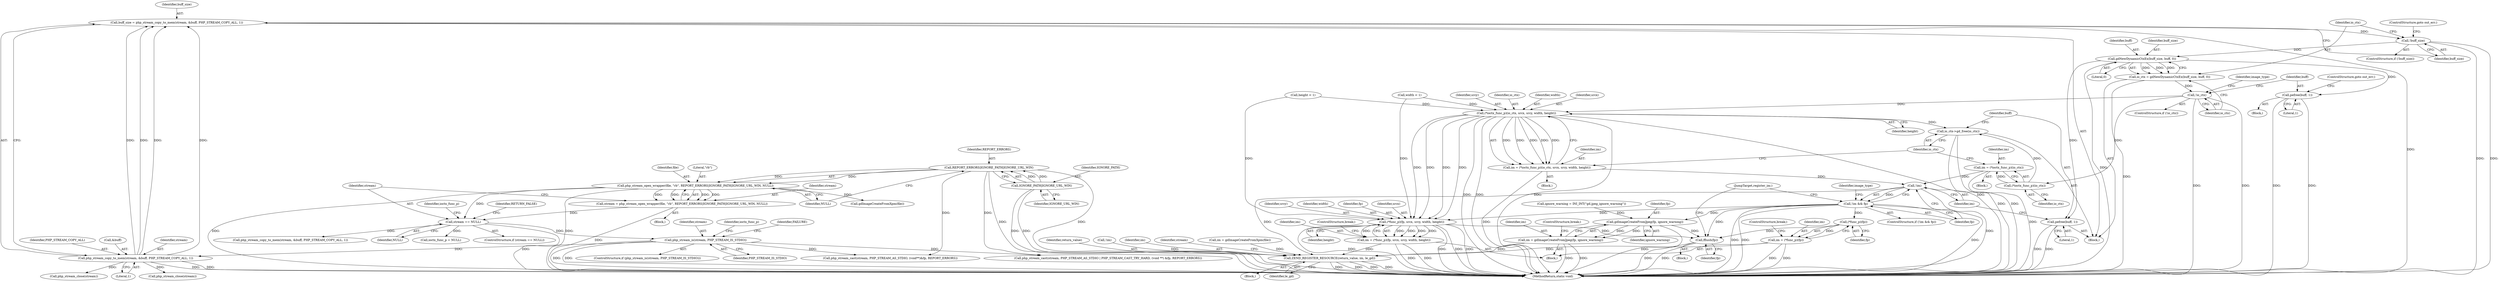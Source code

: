 digraph "0_php_4435b9142ff9813845d5c97ab29a5d637bedb257_3@API" {
"1000226" [label="(Call,buff_size = php_stream_copy_to_mem(stream, &buff, PHP_STREAM_COPY_ALL, 1))"];
"1000228" [label="(Call,php_stream_copy_to_mem(stream, &buff, PHP_STREAM_COPY_ALL, 1))"];
"1000202" [label="(Call,php_stream_is(stream, PHP_STREAM_IS_STDIO))"];
"1000162" [label="(Call,stream == NULL)"];
"1000150" [label="(Call,stream = php_stream_open_wrapper(file, \"rb\", REPORT_ERRORS|IGNORE_PATH|IGNORE_URL_WIN, NULL))"];
"1000152" [label="(Call,php_stream_open_wrapper(file, \"rb\", REPORT_ERRORS|IGNORE_PATH|IGNORE_URL_WIN, NULL))"];
"1000155" [label="(Call,REPORT_ERRORS|IGNORE_PATH|IGNORE_URL_WIN)"];
"1000157" [label="(Call,IGNORE_PATH|IGNORE_URL_WIN)"];
"1000235" [label="(Call,!buff_size)"];
"1000241" [label="(Call,gdNewDynamicCtxEx(buff_size, buff, 0))"];
"1000239" [label="(Call,io_ctx = gdNewDynamicCtxEx(buff_size, buff, 0))"];
"1000246" [label="(Call,!io_ctx)"];
"1000260" [label="(Call,(*ioctx_func_p)(io_ctx, srcx, srcy, width, height))"];
"1000258" [label="(Call,im = (*ioctx_func_p)(io_ctx, srcx, srcy, width, height))"];
"1000296" [label="(Call,!im)"];
"1000295" [label="(Call,!im && fp)"];
"1000306" [label="(Call,(*func_p)(fp, srcx, srcy, width, height))"];
"1000304" [label="(Call,im = (*func_p)(fp, srcx, srcy, width, height))"];
"1000342" [label="(Call,ZEND_REGISTER_RESOURCE(return_value, im, le_gd))"];
"1000336" [label="(Call,fflush(fp))"];
"1000326" [label="(Call,gdImageCreateFromJpeg(fp, ignore_warning))"];
"1000324" [label="(Call,im = gdImageCreateFromJpeg(fp, ignore_warning))"];
"1000333" [label="(Call,(*func_p)(fp))"];
"1000331" [label="(Call,im = (*func_p)(fp))"];
"1000272" [label="(Call,io_ctx->gd_free(io_ctx))"];
"1000270" [label="(Call,(*ioctx_func_p)(io_ctx))"];
"1000268" [label="(Call,im = (*ioctx_func_p)(io_ctx))"];
"1000249" [label="(Call,pefree(buff, 1))"];
"1000274" [label="(Call,pefree(buff, 1))"];
"1000166" [label="(Identifier,RETURN_FALSE)"];
"1000272" [label="(Call,io_ctx->gd_free(io_ctx))"];
"1000203" [label="(Identifier,stream)"];
"1000221" [label="(Identifier,ioctx_func_p)"];
"1000162" [label="(Call,stream == NULL)"];
"1000248" [label="(Block,)"];
"1000242" [label="(Identifier,buff_size)"];
"1000343" [label="(Identifier,return_value)"];
"1000168" [label="(Identifier,ioctx_func_p)"];
"1000246" [label="(Call,!io_ctx)"];
"1000112" [label="(Block,)"];
"1000263" [label="(Identifier,srcy)"];
"1000304" [label="(Call,im = (*func_p)(fp, srcx, srcy, width, height))"];
"1000262" [label="(Identifier,srcx)"];
"1000331" [label="(Call,im = (*func_p)(fp))"];
"1000311" [label="(Identifier,height)"];
"1000238" [label="(ControlStructure,goto out_err;)"];
"1000326" [label="(Call,gdImageCreateFromJpeg(fp, ignore_warning))"];
"1000209" [label="(Call,php_stream_cast(stream, PHP_STREAM_AS_STDIO, (void**)&fp, REPORT_ERRORS))"];
"1000296" [label="(Call,!im)"];
"1000252" [label="(ControlStructure,goto out_err;)"];
"1000167" [label="(Call,ioctx_func_p = NULL)"];
"1000164" [label="(Identifier,NULL)"];
"1000141" [label="(Call,height < 1)"];
"1000353" [label="(MethodReturn,static void)"];
"1000307" [label="(Identifier,fp)"];
"1000260" [label="(Call,(*ioctx_func_p)(io_ctx, srcx, srcy, width, height))"];
"1000234" [label="(ControlStructure,if (!buff_size))"];
"1000308" [label="(Identifier,srcx)"];
"1000226" [label="(Call,buff_size = php_stream_copy_to_mem(stream, &buff, PHP_STREAM_COPY_ALL, 1))"];
"1000320" [label="(Call,ignore_warning = INI_INT(\"gd.jpeg_ignore_warning\"))"];
"1000268" [label="(Call,im = (*ioctx_func_p)(io_ctx))"];
"1000346" [label="(Call,php_stream_close(stream))"];
"1000294" [label="(ControlStructure,if (!im && fp))"];
"1000251" [label="(Literal,1)"];
"1000161" [label="(ControlStructure,if (stream == NULL))"];
"1000208" [label="(Identifier,FAILURE)"];
"1000259" [label="(Identifier,im)"];
"1000244" [label="(Literal,0)"];
"1000249" [label="(Call,pefree(buff, 1))"];
"1000261" [label="(Identifier,io_ctx)"];
"1000155" [label="(Call,REPORT_ERRORS|IGNORE_PATH|IGNORE_URL_WIN)"];
"1000240" [label="(Identifier,io_ctx)"];
"1000158" [label="(Identifier,IGNORE_PATH)"];
"1000241" [label="(Call,gdNewDynamicCtxEx(buff_size, buff, 0))"];
"1000332" [label="(Identifier,im)"];
"1000282" [label="(Call,php_stream_cast(stream, PHP_STREAM_AS_STDIO | PHP_STREAM_CAST_TRY_HARD, (void **) &fp, REPORT_ERRORS))"];
"1000264" [label="(Identifier,width)"];
"1000257" [label="(Block,)"];
"1000336" [label="(Call,fflush(fp))"];
"1000245" [label="(ControlStructure,if (!io_ctx))"];
"1000295" [label="(Call,!im && fp)"];
"1000157" [label="(Call,IGNORE_PATH|IGNORE_URL_WIN)"];
"1000302" [label="(Block,)"];
"1000297" [label="(Identifier,im)"];
"1000156" [label="(Identifier,REPORT_ERRORS)"];
"1000327" [label="(Identifier,fp)"];
"1000154" [label="(Literal,\"rb\")"];
"1000239" [label="(Call,io_ctx = gdNewDynamicCtxEx(buff_size, buff, 0))"];
"1000299" [label="(Block,)"];
"1000335" [label="(ControlStructure,break;)"];
"1000309" [label="(Identifier,srcy)"];
"1000329" [label="(ControlStructure,break;)"];
"1000305" [label="(Identifier,im)"];
"1000258" [label="(Call,im = (*ioctx_func_p)(io_ctx, srcx, srcy, width, height))"];
"1000324" [label="(Call,im = gdImageCreateFromJpeg(fp, ignore_warning))"];
"1000301" [label="(Identifier,image_type)"];
"1000153" [label="(Identifier,file)"];
"1000150" [label="(Call,stream = php_stream_open_wrapper(file, \"rb\", REPORT_ERRORS|IGNORE_PATH|IGNORE_URL_WIN, NULL))"];
"1000151" [label="(Identifier,stream)"];
"1000276" [label="(Literal,1)"];
"1000228" [label="(Call,php_stream_copy_to_mem(stream, &buff, PHP_STREAM_COPY_ALL, 1))"];
"1000179" [label="(Call,php_stream_copy_to_mem(stream, &buff, PHP_STREAM_COPY_ALL, 1))"];
"1000325" [label="(Identifier,im)"];
"1000270" [label="(Call,(*ioctx_func_p)(io_ctx))"];
"1000271" [label="(Identifier,io_ctx)"];
"1000227" [label="(Identifier,buff_size)"];
"1000342" [label="(Call,ZEND_REGISTER_RESOURCE(return_value, im, le_gd))"];
"1000201" [label="(ControlStructure,if (php_stream_is(stream, PHP_STREAM_IS_STDIO)))"];
"1000160" [label="(Identifier,NULL)"];
"1000196" [label="(Call,!im)"];
"1000243" [label="(Identifier,buff)"];
"1000341" [label="(Block,)"];
"1000273" [label="(Identifier,io_ctx)"];
"1000338" [label="(JumpTarget,register_im:)"];
"1000204" [label="(Identifier,PHP_STREAM_IS_STDIO)"];
"1000275" [label="(Identifier,buff)"];
"1000236" [label="(Identifier,buff_size)"];
"1000344" [label="(Identifier,im)"];
"1000316" [label="(Call,gdImageCreateFromXpm(file))"];
"1000312" [label="(ControlStructure,break;)"];
"1000222" [label="(Block,)"];
"1000235" [label="(Call,!buff_size)"];
"1000306" [label="(Call,(*func_p)(fp, srcx, srcy, width, height))"];
"1000347" [label="(Identifier,stream)"];
"1000202" [label="(Call,php_stream_is(stream, PHP_STREAM_IS_STDIO))"];
"1000233" [label="(Literal,1)"];
"1000163" [label="(Identifier,stream)"];
"1000230" [label="(Call,&buff)"];
"1000229" [label="(Identifier,stream)"];
"1000232" [label="(Identifier,PHP_STREAM_COPY_ALL)"];
"1000267" [label="(Block,)"];
"1000310" [label="(Identifier,width)"];
"1000334" [label="(Identifier,fp)"];
"1000255" [label="(Identifier,image_type)"];
"1000159" [label="(Identifier,IGNORE_URL_WIN)"];
"1000333" [label="(Call,(*func_p)(fp))"];
"1000314" [label="(Call,im = gdImageCreateFromXpm(file))"];
"1000350" [label="(Call,php_stream_close(stream))"];
"1000269" [label="(Identifier,im)"];
"1000274" [label="(Call,pefree(buff, 1))"];
"1000250" [label="(Identifier,buff)"];
"1000298" [label="(Identifier,fp)"];
"1000247" [label="(Identifier,io_ctx)"];
"1000152" [label="(Call,php_stream_open_wrapper(file, \"rb\", REPORT_ERRORS|IGNORE_PATH|IGNORE_URL_WIN, NULL))"];
"1000328" [label="(Identifier,ignore_warning)"];
"1000265" [label="(Identifier,height)"];
"1000138" [label="(Call,width < 1)"];
"1000337" [label="(Identifier,fp)"];
"1000345" [label="(Identifier,le_gd)"];
"1000226" -> "1000222"  [label="AST: "];
"1000226" -> "1000228"  [label="CFG: "];
"1000227" -> "1000226"  [label="AST: "];
"1000228" -> "1000226"  [label="AST: "];
"1000236" -> "1000226"  [label="CFG: "];
"1000226" -> "1000353"  [label="DDG: "];
"1000228" -> "1000226"  [label="DDG: "];
"1000228" -> "1000226"  [label="DDG: "];
"1000228" -> "1000226"  [label="DDG: "];
"1000228" -> "1000226"  [label="DDG: "];
"1000226" -> "1000235"  [label="DDG: "];
"1000228" -> "1000233"  [label="CFG: "];
"1000229" -> "1000228"  [label="AST: "];
"1000230" -> "1000228"  [label="AST: "];
"1000232" -> "1000228"  [label="AST: "];
"1000233" -> "1000228"  [label="AST: "];
"1000228" -> "1000353"  [label="DDG: "];
"1000228" -> "1000353"  [label="DDG: "];
"1000202" -> "1000228"  [label="DDG: "];
"1000228" -> "1000346"  [label="DDG: "];
"1000228" -> "1000350"  [label="DDG: "];
"1000202" -> "1000201"  [label="AST: "];
"1000202" -> "1000204"  [label="CFG: "];
"1000203" -> "1000202"  [label="AST: "];
"1000204" -> "1000202"  [label="AST: "];
"1000208" -> "1000202"  [label="CFG: "];
"1000221" -> "1000202"  [label="CFG: "];
"1000202" -> "1000353"  [label="DDG: "];
"1000202" -> "1000353"  [label="DDG: "];
"1000162" -> "1000202"  [label="DDG: "];
"1000202" -> "1000209"  [label="DDG: "];
"1000202" -> "1000282"  [label="DDG: "];
"1000162" -> "1000161"  [label="AST: "];
"1000162" -> "1000164"  [label="CFG: "];
"1000163" -> "1000162"  [label="AST: "];
"1000164" -> "1000162"  [label="AST: "];
"1000166" -> "1000162"  [label="CFG: "];
"1000168" -> "1000162"  [label="CFG: "];
"1000162" -> "1000353"  [label="DDG: "];
"1000150" -> "1000162"  [label="DDG: "];
"1000152" -> "1000162"  [label="DDG: "];
"1000162" -> "1000167"  [label="DDG: "];
"1000162" -> "1000179"  [label="DDG: "];
"1000150" -> "1000112"  [label="AST: "];
"1000150" -> "1000152"  [label="CFG: "];
"1000151" -> "1000150"  [label="AST: "];
"1000152" -> "1000150"  [label="AST: "];
"1000163" -> "1000150"  [label="CFG: "];
"1000150" -> "1000353"  [label="DDG: "];
"1000152" -> "1000150"  [label="DDG: "];
"1000152" -> "1000150"  [label="DDG: "];
"1000152" -> "1000150"  [label="DDG: "];
"1000152" -> "1000150"  [label="DDG: "];
"1000152" -> "1000160"  [label="CFG: "];
"1000153" -> "1000152"  [label="AST: "];
"1000154" -> "1000152"  [label="AST: "];
"1000155" -> "1000152"  [label="AST: "];
"1000160" -> "1000152"  [label="AST: "];
"1000152" -> "1000353"  [label="DDG: "];
"1000152" -> "1000353"  [label="DDG: "];
"1000155" -> "1000152"  [label="DDG: "];
"1000155" -> "1000152"  [label="DDG: "];
"1000152" -> "1000316"  [label="DDG: "];
"1000155" -> "1000157"  [label="CFG: "];
"1000156" -> "1000155"  [label="AST: "];
"1000157" -> "1000155"  [label="AST: "];
"1000160" -> "1000155"  [label="CFG: "];
"1000155" -> "1000353"  [label="DDG: "];
"1000155" -> "1000353"  [label="DDG: "];
"1000157" -> "1000155"  [label="DDG: "];
"1000157" -> "1000155"  [label="DDG: "];
"1000155" -> "1000209"  [label="DDG: "];
"1000155" -> "1000282"  [label="DDG: "];
"1000157" -> "1000159"  [label="CFG: "];
"1000158" -> "1000157"  [label="AST: "];
"1000159" -> "1000157"  [label="AST: "];
"1000157" -> "1000353"  [label="DDG: "];
"1000157" -> "1000353"  [label="DDG: "];
"1000235" -> "1000234"  [label="AST: "];
"1000235" -> "1000236"  [label="CFG: "];
"1000236" -> "1000235"  [label="AST: "];
"1000238" -> "1000235"  [label="CFG: "];
"1000240" -> "1000235"  [label="CFG: "];
"1000235" -> "1000353"  [label="DDG: "];
"1000235" -> "1000353"  [label="DDG: "];
"1000235" -> "1000241"  [label="DDG: "];
"1000241" -> "1000239"  [label="AST: "];
"1000241" -> "1000244"  [label="CFG: "];
"1000242" -> "1000241"  [label="AST: "];
"1000243" -> "1000241"  [label="AST: "];
"1000244" -> "1000241"  [label="AST: "];
"1000239" -> "1000241"  [label="CFG: "];
"1000241" -> "1000353"  [label="DDG: "];
"1000241" -> "1000239"  [label="DDG: "];
"1000241" -> "1000239"  [label="DDG: "];
"1000241" -> "1000239"  [label="DDG: "];
"1000241" -> "1000249"  [label="DDG: "];
"1000241" -> "1000274"  [label="DDG: "];
"1000239" -> "1000222"  [label="AST: "];
"1000240" -> "1000239"  [label="AST: "];
"1000247" -> "1000239"  [label="CFG: "];
"1000239" -> "1000353"  [label="DDG: "];
"1000239" -> "1000246"  [label="DDG: "];
"1000246" -> "1000245"  [label="AST: "];
"1000246" -> "1000247"  [label="CFG: "];
"1000247" -> "1000246"  [label="AST: "];
"1000250" -> "1000246"  [label="CFG: "];
"1000255" -> "1000246"  [label="CFG: "];
"1000246" -> "1000353"  [label="DDG: "];
"1000246" -> "1000353"  [label="DDG: "];
"1000246" -> "1000260"  [label="DDG: "];
"1000246" -> "1000270"  [label="DDG: "];
"1000260" -> "1000258"  [label="AST: "];
"1000260" -> "1000265"  [label="CFG: "];
"1000261" -> "1000260"  [label="AST: "];
"1000262" -> "1000260"  [label="AST: "];
"1000263" -> "1000260"  [label="AST: "];
"1000264" -> "1000260"  [label="AST: "];
"1000265" -> "1000260"  [label="AST: "];
"1000258" -> "1000260"  [label="CFG: "];
"1000260" -> "1000353"  [label="DDG: "];
"1000260" -> "1000353"  [label="DDG: "];
"1000260" -> "1000353"  [label="DDG: "];
"1000260" -> "1000353"  [label="DDG: "];
"1000260" -> "1000258"  [label="DDG: "];
"1000260" -> "1000258"  [label="DDG: "];
"1000260" -> "1000258"  [label="DDG: "];
"1000260" -> "1000258"  [label="DDG: "];
"1000260" -> "1000258"  [label="DDG: "];
"1000138" -> "1000260"  [label="DDG: "];
"1000141" -> "1000260"  [label="DDG: "];
"1000260" -> "1000272"  [label="DDG: "];
"1000260" -> "1000306"  [label="DDG: "];
"1000260" -> "1000306"  [label="DDG: "];
"1000260" -> "1000306"  [label="DDG: "];
"1000260" -> "1000306"  [label="DDG: "];
"1000258" -> "1000257"  [label="AST: "];
"1000259" -> "1000258"  [label="AST: "];
"1000273" -> "1000258"  [label="CFG: "];
"1000258" -> "1000353"  [label="DDG: "];
"1000258" -> "1000296"  [label="DDG: "];
"1000296" -> "1000295"  [label="AST: "];
"1000296" -> "1000297"  [label="CFG: "];
"1000297" -> "1000296"  [label="AST: "];
"1000298" -> "1000296"  [label="CFG: "];
"1000295" -> "1000296"  [label="CFG: "];
"1000296" -> "1000353"  [label="DDG: "];
"1000296" -> "1000295"  [label="DDG: "];
"1000268" -> "1000296"  [label="DDG: "];
"1000296" -> "1000342"  [label="DDG: "];
"1000295" -> "1000294"  [label="AST: "];
"1000295" -> "1000298"  [label="CFG: "];
"1000298" -> "1000295"  [label="AST: "];
"1000301" -> "1000295"  [label="CFG: "];
"1000338" -> "1000295"  [label="CFG: "];
"1000295" -> "1000353"  [label="DDG: "];
"1000295" -> "1000353"  [label="DDG: "];
"1000295" -> "1000353"  [label="DDG: "];
"1000295" -> "1000306"  [label="DDG: "];
"1000295" -> "1000326"  [label="DDG: "];
"1000295" -> "1000333"  [label="DDG: "];
"1000295" -> "1000336"  [label="DDG: "];
"1000306" -> "1000304"  [label="AST: "];
"1000306" -> "1000311"  [label="CFG: "];
"1000307" -> "1000306"  [label="AST: "];
"1000308" -> "1000306"  [label="AST: "];
"1000309" -> "1000306"  [label="AST: "];
"1000310" -> "1000306"  [label="AST: "];
"1000311" -> "1000306"  [label="AST: "];
"1000304" -> "1000306"  [label="CFG: "];
"1000306" -> "1000353"  [label="DDG: "];
"1000306" -> "1000353"  [label="DDG: "];
"1000306" -> "1000353"  [label="DDG: "];
"1000306" -> "1000353"  [label="DDG: "];
"1000306" -> "1000304"  [label="DDG: "];
"1000306" -> "1000304"  [label="DDG: "];
"1000306" -> "1000304"  [label="DDG: "];
"1000306" -> "1000304"  [label="DDG: "];
"1000306" -> "1000304"  [label="DDG: "];
"1000138" -> "1000306"  [label="DDG: "];
"1000141" -> "1000306"  [label="DDG: "];
"1000306" -> "1000336"  [label="DDG: "];
"1000304" -> "1000302"  [label="AST: "];
"1000305" -> "1000304"  [label="AST: "];
"1000312" -> "1000304"  [label="CFG: "];
"1000304" -> "1000353"  [label="DDG: "];
"1000304" -> "1000353"  [label="DDG: "];
"1000304" -> "1000342"  [label="DDG: "];
"1000342" -> "1000341"  [label="AST: "];
"1000342" -> "1000345"  [label="CFG: "];
"1000343" -> "1000342"  [label="AST: "];
"1000344" -> "1000342"  [label="AST: "];
"1000345" -> "1000342"  [label="AST: "];
"1000347" -> "1000342"  [label="CFG: "];
"1000342" -> "1000353"  [label="DDG: "];
"1000342" -> "1000353"  [label="DDG: "];
"1000342" -> "1000353"  [label="DDG: "];
"1000342" -> "1000353"  [label="DDG: "];
"1000314" -> "1000342"  [label="DDG: "];
"1000331" -> "1000342"  [label="DDG: "];
"1000196" -> "1000342"  [label="DDG: "];
"1000324" -> "1000342"  [label="DDG: "];
"1000336" -> "1000299"  [label="AST: "];
"1000336" -> "1000337"  [label="CFG: "];
"1000337" -> "1000336"  [label="AST: "];
"1000338" -> "1000336"  [label="CFG: "];
"1000336" -> "1000353"  [label="DDG: "];
"1000336" -> "1000353"  [label="DDG: "];
"1000326" -> "1000336"  [label="DDG: "];
"1000333" -> "1000336"  [label="DDG: "];
"1000326" -> "1000324"  [label="AST: "];
"1000326" -> "1000328"  [label="CFG: "];
"1000327" -> "1000326"  [label="AST: "];
"1000328" -> "1000326"  [label="AST: "];
"1000324" -> "1000326"  [label="CFG: "];
"1000326" -> "1000353"  [label="DDG: "];
"1000326" -> "1000324"  [label="DDG: "];
"1000326" -> "1000324"  [label="DDG: "];
"1000320" -> "1000326"  [label="DDG: "];
"1000324" -> "1000302"  [label="AST: "];
"1000325" -> "1000324"  [label="AST: "];
"1000329" -> "1000324"  [label="CFG: "];
"1000324" -> "1000353"  [label="DDG: "];
"1000324" -> "1000353"  [label="DDG: "];
"1000333" -> "1000331"  [label="AST: "];
"1000333" -> "1000334"  [label="CFG: "];
"1000334" -> "1000333"  [label="AST: "];
"1000331" -> "1000333"  [label="CFG: "];
"1000333" -> "1000331"  [label="DDG: "];
"1000331" -> "1000302"  [label="AST: "];
"1000332" -> "1000331"  [label="AST: "];
"1000335" -> "1000331"  [label="CFG: "];
"1000331" -> "1000353"  [label="DDG: "];
"1000331" -> "1000353"  [label="DDG: "];
"1000272" -> "1000222"  [label="AST: "];
"1000272" -> "1000273"  [label="CFG: "];
"1000273" -> "1000272"  [label="AST: "];
"1000275" -> "1000272"  [label="CFG: "];
"1000272" -> "1000353"  [label="DDG: "];
"1000272" -> "1000353"  [label="DDG: "];
"1000270" -> "1000272"  [label="DDG: "];
"1000270" -> "1000268"  [label="AST: "];
"1000270" -> "1000271"  [label="CFG: "];
"1000271" -> "1000270"  [label="AST: "];
"1000268" -> "1000270"  [label="CFG: "];
"1000270" -> "1000268"  [label="DDG: "];
"1000268" -> "1000267"  [label="AST: "];
"1000269" -> "1000268"  [label="AST: "];
"1000273" -> "1000268"  [label="CFG: "];
"1000268" -> "1000353"  [label="DDG: "];
"1000249" -> "1000248"  [label="AST: "];
"1000249" -> "1000251"  [label="CFG: "];
"1000250" -> "1000249"  [label="AST: "];
"1000251" -> "1000249"  [label="AST: "];
"1000252" -> "1000249"  [label="CFG: "];
"1000249" -> "1000353"  [label="DDG: "];
"1000249" -> "1000353"  [label="DDG: "];
"1000274" -> "1000222"  [label="AST: "];
"1000274" -> "1000276"  [label="CFG: "];
"1000275" -> "1000274"  [label="AST: "];
"1000276" -> "1000274"  [label="AST: "];
"1000297" -> "1000274"  [label="CFG: "];
"1000274" -> "1000353"  [label="DDG: "];
"1000274" -> "1000353"  [label="DDG: "];
}
